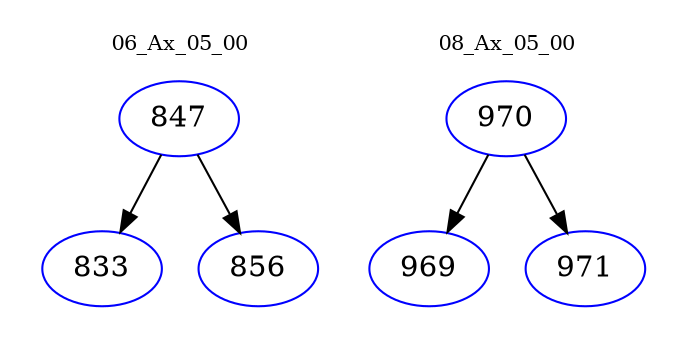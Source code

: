 digraph{
subgraph cluster_0 {
color = white
label = "06_Ax_05_00";
fontsize=10;
T0_847 [label="847", color="blue"]
T0_847 -> T0_833 [color="black"]
T0_833 [label="833", color="blue"]
T0_847 -> T0_856 [color="black"]
T0_856 [label="856", color="blue"]
}
subgraph cluster_1 {
color = white
label = "08_Ax_05_00";
fontsize=10;
T1_970 [label="970", color="blue"]
T1_970 -> T1_969 [color="black"]
T1_969 [label="969", color="blue"]
T1_970 -> T1_971 [color="black"]
T1_971 [label="971", color="blue"]
}
}
